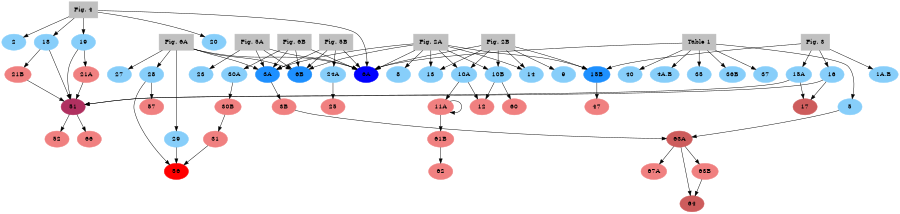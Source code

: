 digraph g {
  overlap = false;

	size ="6,6";
	node [style=filled, color=yellow, pin=true];
	"15A"	[color=lightskyblue,
		height=0.5,
		pos="305.00,740.00!",
		width=0.75];
	51	[color=maroon,
		height=0.5,
		pos="215.45,637.37!",
		width=0.75];
	17	[color=indianred,
		height=0.5,
		pos="290.00,670.01!",
		width=0.75];
	"3B"	[color=lightcoral,
		height=0.5,
		pos="120.3,115.71!",
		width=0.75];
	"21B"	[color=lightcoral,
		height=0.5,
		pos="278.06,593.74!",
		width=0.75];
	"Fig. 6A"	[color=lightskyblue,
		height=0.5,
		pos="385.91,275.55!",
		width=1.0652];
	"6A"	[color=blue,
		height=0.5,
		pos="387.83,425.17!",
		width=0.75];
	"6B"	[color=dodgerblue,
		height=0.5,
		pos="420.31,370.73!",
		width=0.75];
	"3A"	[color=dodgerblue,
		height=0.5,
		pos="620.49,125.69!",
		width=0.75];
	29	[color=lightskyblue,
		height=0.5,
		pos="445.16,205.42!",
		width=0.75];
	28	[color=lightskyblue,
		height=0.5,
		pos="380.58,200.8!",
		width=0.75];
	27	[color=lightskyblue,
		height=0.5,
		pos="460.16,310.66!",
		width=0.75];
	56	[color=red,
		height=0.5,
		pos="510.53,160.27!",
		width=0.75];
	57	[color=lightcoral,
		height=0.5,
		pos="330.4,240.85!",
		width=0.75];
	"Fig. 2B"	[color=lightskyblue,
		height=0.5,
		pos="484.9,735.58!",
		width=1.0471];
	13	[color=lightskyblue,
		height=0.5,
		pos="770.9,730.58!",
		width=0.75];
	14	[color=lightskyblue,
		height=0.5,
		pos="720.16,705.88!",
		width=0.75];
	9	[color=lightskyblue,
		height=0.5,
		pos="400.84,700.58!",
		width=0.75];
	"10A"	[color=lightskyblue,
		height=0.5,
		pos="580.9,690.58!",
		width=0.75];
	"10B"	[color=lightskyblue,
		height=0.5,
		pos="564.65,505.79!",
		width=0.75];
	"15B"	[color=dodgerblue,
		height=0.5,
		pos="470.65,497.35!",
		width=0.75];
	"Fig. 2A"	[color=lightskyblue,
		height=0.5,
		pos="710.16,455.88!",
		width=1.0652];
	8	[color=lightskyblue,
		height=0.5,
		pos="500.36,460.75!",
		width=0.75];
	18	[color=lightskyblue,
		height=0.5,
		pos="294.28,505.68!",
		width=0.75];
	"Fig. 3"	[color=lightskyblue,
		height=0.5,
		pos="385.0,580.72!",
		width=0.88464];
	"1A,B"	[color=lightskyblue,
		height=0.5,
		pos="405.31,652.56!",
		width=0.83048];
	16	[color=lightskyblue,
		height=0.5,
		pos="330.66,620.71!",
		width=0.75];
	"Table 1"	[color=lightskyblue,
		height=0.5,
		pos="200.48,380.67!",
		width=1.0471];
	"4A,B"	[color=lightskyblue,
		height=0.5,
		pos="150.39,315.74!",
		width=0.83048];
	5	[color=lightskyblue,
		height=0.5,
		pos="120.67,355.29!",
		width=0.75];
	35	[color=lightskyblue,
		height=0.5,
		pos="160.5,440.72!",
		width=0.75];
	"36B"	[color=lightskyblue,
		height=0.5,
		pos="270.5,350.82!",
		width=0.75];
	37	[color=lightskyblue,
		height=0.5,
		pos="110,400.62!",
		width=0.75];
	40	[color=lightskyblue,
		height=0.5,
		pos="220.2,320.21!",
		width=0.75];
	"63A"	[color=indianred,
		height=0.5,
		pos="100.86,220.467!",
		width=0.75];
	"63B"	[color=lightcoral,
		height=0.5,
		pos="190.9,210.648!",
		width=0.75];
	64	[color=indianred,
		height=0.5,
		pos="240.44,280!",
		width=0.75];
	"67A"	[color=lightcoral,
		height=0.5,
		pos="145.67,270.077!",
		width=0.75];
	"11A"	[color=lightcoral,
		height=0.5,
		pos="650.9,690.58!",
		width=0.75];
	12	[color=lightcoral,
		height=0.5,
		pos="625.65,535.79!",
		width=0.75];
	"61B"	[color=lightcoral,
		height=0.5,
		pos="660.9,630.58!",
		width=0.75];
	62	[color=lightcoral,
		height=0.5,
		pos="680.9,575.58!",
		width=0.75];
	60	[color=lightcoral,
		height=0.5,
		pos="570.25,610.88!",
		width=0.75];
	47	[color=lightcoral,
		height=0.5,
		pos="511.64,555.19!",
		width=0.75];
	66	[color=lightcoral,
		height=0.5,
		pos="183.4,689.51!",
		width=0.75];
	52	[color=lightcoral,
		height=0.5,
		pos="140.29,645.37!",
		width=0.75];
	"Fig. 4"	[color=lightskyblue,
		height=0.5,
		pos="316.82,450.12!",
		width=0.88464];
	20	[color=lightskyblue,
		height=0.5,
		pos="356.64,494.14!",
		width=0.75];
	2	[color=lightskyblue,
		height=0.5,
		pos="230.45,450.54!",
		width=0.75];
	19	[color=lightskyblue,
		height=0.5,
		pos="229.34,513.64!",
		width=0.75];
	"21A"	[color=lightcoral,
		height=0.5,
		pos="159.79,569.87!",
		width=0.75];
	"Fig. 5A"	[color=lightskyblue,
		height=0.5,
		pos="640.44,390.61!",
		width=1.0652];
	23	[color=lightskyblue,
		height=0.5,
		pos="600.52,300.02!",
		width=0.75];
	"Fig. 6B"	[color=lightskyblue,
		height=0.5,
		pos="190.16,150.34!",
		width=1.0471];
	"30A"	[color=lightskyblue,
		height=0.5,
		pos="270.37,180.43!",
		width=0.75];
	"30B"	[color=lightcoral,
		height=0.5,
		pos="340.53,165.27!",
		width=0.75];
	31	[color=lightcoral,
		height=0.5,
		pos="420.53,160.27!",
		width=0.75];
	"Fig. 5B"	[color=lightskyblue,
		height=0.5,
		pos="550.44,350.61!",
		width=1.0471];
	"24A"	[color=lightskyblue,
		height=0.5,
		pos="520.54,290.46!",
		width=0.75];
	25	[color=lightcoral,
		height=0.5,
		pos="520.247,230.34!",
		width=0.75];
  "Table 1" -> "4A,B";
  "Table 1" -> "5";
  "5" -> "63A" -> "63B" -> "64";
  "63A" -> "64";

"Table 1" -> "6A";
"Table 1" -> "35";
"Table 1" -> "36B";
"Table 1" -> "37";
"Table 1" -> "40";

"Fig. 2A" -> "8";
"Fig. 2A" -> "10A" -> "11A" -> "61B" -> "62";
"10A" -> "12";
"11A" -> "11A";
"Fig. 2A" -> "10B" -> "12";
"10B" -> "60";
"Fig. 2A" -> "14" ;
"Fig. 2A" ->"13" ;
"Fig. 2A" -> "15B" ;
"Fig. 2A" ->"6B" ;
"Fig. 2A" -> "6A" ;
"Fig. 2A" -> "3A" ;

"Fig. 2B" -> "9";
"Fig. 2B" -> "10B";
"Fig. 2B" -> "10A";
"Fig. 2B" -> "14";
"Fig. 2B" -> "13";
"Fig. 2B" -> "6A";
"Fig. 2B" -> "15B" -> "47";

"Fig. 3" -> "1A,B";
"Fig. 3" -> "16" -> "51" -> "66";
"16" -> "17";
"Fig. 3" -> "15B";
"Fig. 3" -> "15A" -> "51" -> "52";
"15A" -> "17"


"Fig. 4" -> "20";
"Fig. 4" -> "2";
"Fig. 4" -> "6A";
"Fig. 4" -> "18" -> "21B" -> "51";
"18" -> "51"
"Fig. 4" -> "19" -> "21A" -> "51";
"19" -> "51";

"Fig. 5A" -> "23";
"Fig. 5A" -> "6B";
"Fig. 5A" -> "6A";
"Fig. 5A" -> "3A";

"Fig. 6B" -> "3A";
"Fig. 6B" -> "6A";
"Fig. 6B" ->"6B";
"Fig. 6B" -> "30A" -> "30B" -> "31" -> "56";

"Fig. 6A" -> "29" -> "56";
"Fig. 6A" -> "28" -> "56";
"28" -> "57";
"Fig. 6A" ->"27";
"Fig. 6A" ->"6B";
"Fig. 6A" -> "6A";
"Fig. 6A" -> "3A" -> "3B" -> "63A" -> "67A";

"Fig. 5B" -> "3A";
"Fig. 5B" -> "6A";
"Fig. 5B" -> "6B";
"Fig. 5B" -> "24A" -> "25";

"Table 1", "Fig. 2A", "Fig. 2B", "Fig. 3", "Fig. 4", "Fig. 5A", "Fig. 6B", "Fig. 6A", "Fig. 5B"[color=grey,shape = polygon,
		sides = 4 ]
 "8", "10A", "10B", "14", "13", "9", "1A,B", "16", "15A", "20", "2", "18", "19", "23", "24A", "27", "28", "29", "30A", "4A,B", "5", "35", "36B", "37", "40" [color=lightskyblue];
"15B", "6B", "3A" [color=dodgerblue];
"6A" [color=blue];

"63B", "67A", "62", "11A", "61B", "12", "60", "3B", "47", "21B", "21A", "66", "52", "25", "57", "31", "30B" [color=lightcoral];
"64", "63A", "17" [color=indianred];
"56"[color=red];
"51"[color=maroon];

}
